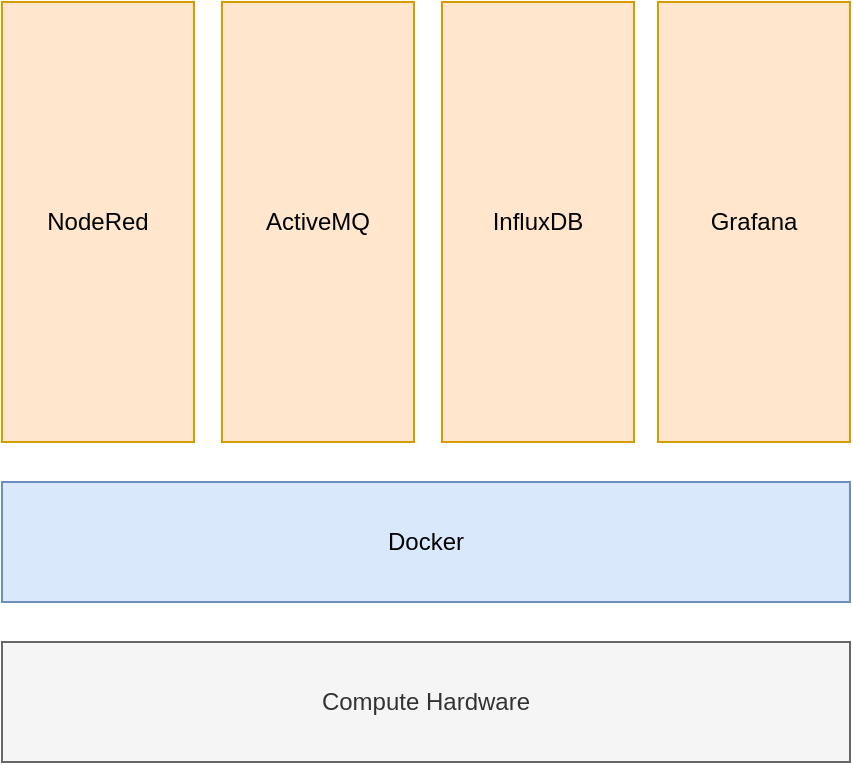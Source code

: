 <mxfile version="14.3.2" type="device"><diagram id="-HHH3BazxRdafT0zogxN" name="Page-1"><mxGraphModel dx="1422" dy="772" grid="1" gridSize="10" guides="1" tooltips="1" connect="1" arrows="1" fold="1" page="1" pageScale="1" pageWidth="827" pageHeight="1169" math="0" shadow="0"><root><mxCell id="0"/><mxCell id="1" parent="0"/><mxCell id="dQtmcmPob2SsTojTV86R-1" value="Docker" style="rounded=0;whiteSpace=wrap;html=1;fillColor=#dae8fc;strokeColor=#6c8ebf;" vertex="1" parent="1"><mxGeometry x="220" y="350" width="424" height="60" as="geometry"/></mxCell><mxCell id="dQtmcmPob2SsTojTV86R-3" value="Compute Hardware" style="rounded=0;whiteSpace=wrap;html=1;fillColor=#f5f5f5;strokeColor=#666666;fontColor=#333333;" vertex="1" parent="1"><mxGeometry x="220" y="430" width="424" height="60" as="geometry"/></mxCell><mxCell id="dQtmcmPob2SsTojTV86R-4" value="NodeRed" style="rounded=0;whiteSpace=wrap;html=1;fillColor=#ffe6cc;strokeColor=#d79b00;" vertex="1" parent="1"><mxGeometry x="220" y="110" width="96" height="220" as="geometry"/></mxCell><mxCell id="dQtmcmPob2SsTojTV86R-5" value="ActiveMQ" style="rounded=0;whiteSpace=wrap;html=1;fillColor=#ffe6cc;strokeColor=#d79b00;" vertex="1" parent="1"><mxGeometry x="330" y="110" width="96" height="220" as="geometry"/></mxCell><mxCell id="dQtmcmPob2SsTojTV86R-6" value="InfluxDB" style="rounded=0;whiteSpace=wrap;html=1;fillColor=#ffe6cc;strokeColor=#d79b00;" vertex="1" parent="1"><mxGeometry x="440" y="110" width="96" height="220" as="geometry"/></mxCell><mxCell id="dQtmcmPob2SsTojTV86R-7" value="Grafana" style="rounded=0;whiteSpace=wrap;html=1;fillColor=#ffe6cc;strokeColor=#d79b00;" vertex="1" parent="1"><mxGeometry x="548" y="110" width="96" height="220" as="geometry"/></mxCell></root></mxGraphModel></diagram></mxfile>